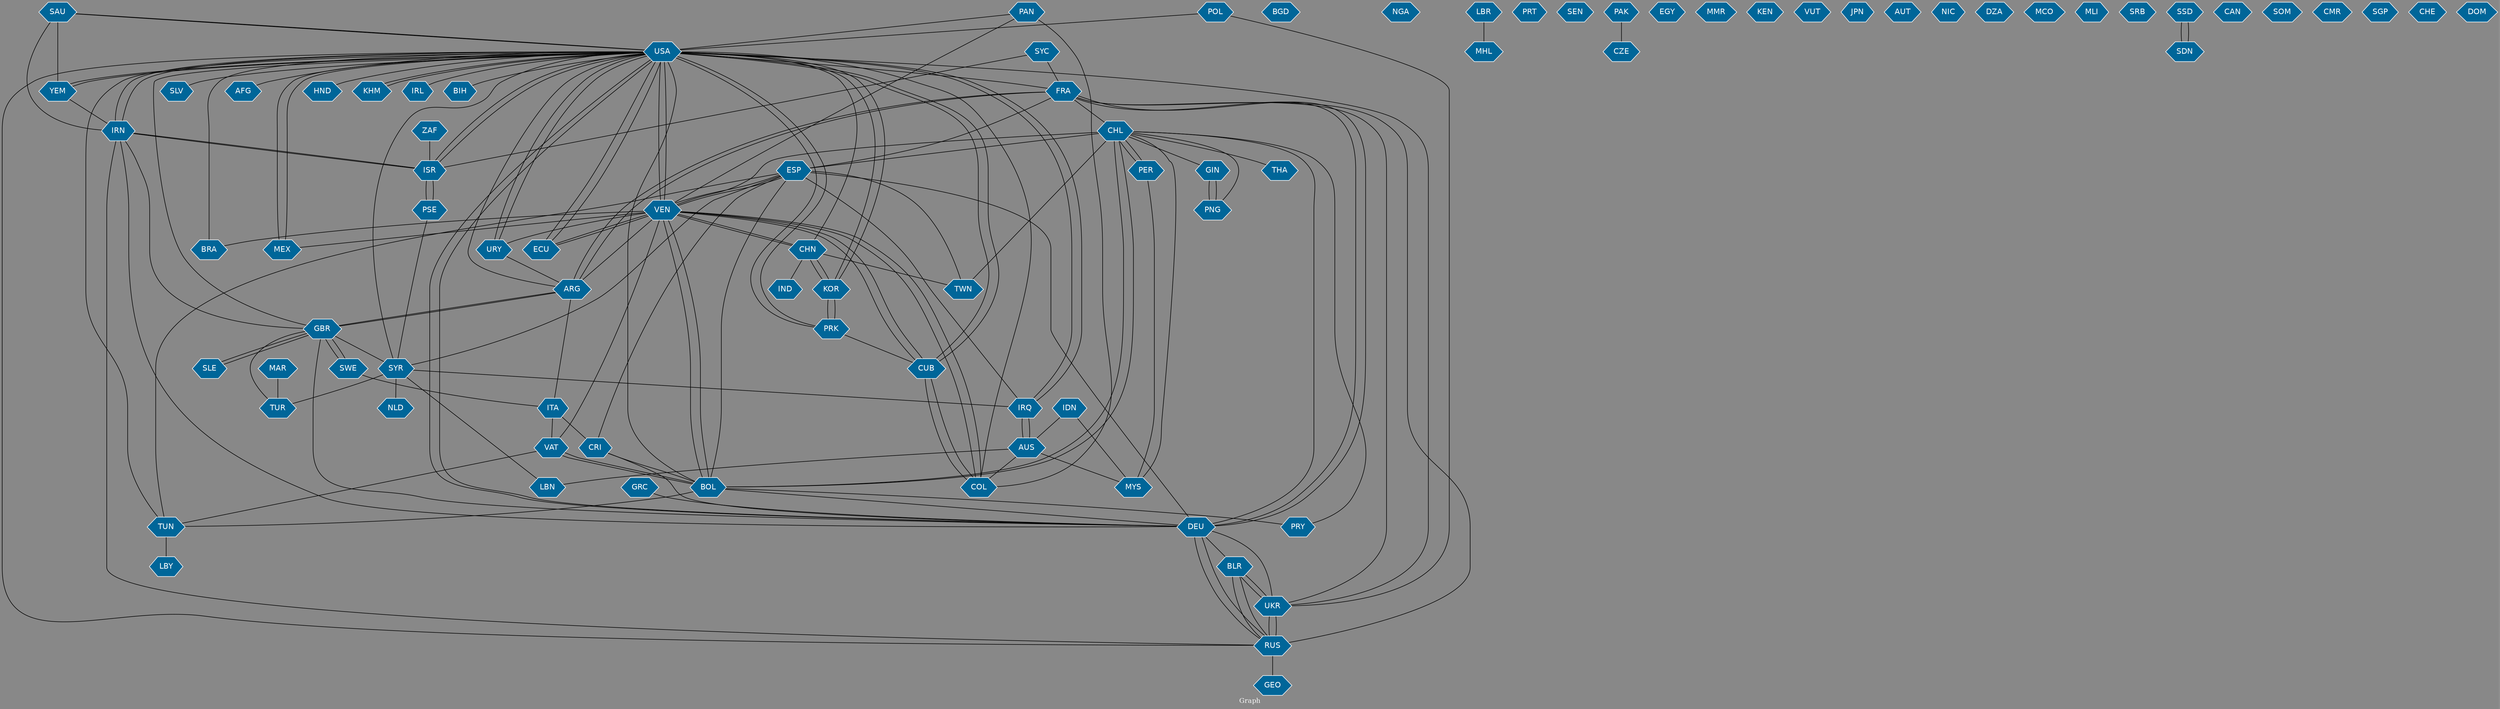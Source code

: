 // Countries together in item graph
graph {
	graph [bgcolor="#888888" fontcolor=white fontsize=12 label="Graph" outputorder=edgesfirst overlap=prism]
	node [color=white fillcolor="#006699" fontcolor=white fontname=Helvetica shape=hexagon style=filled]
	edge [arrowhead=open color=black fontcolor=white fontname=Courier fontsize=12]
		SAU [label=SAU]
		USA [label=USA]
		FRA [label=FRA]
		DEU [label=DEU]
		KOR [label=KOR]
		UKR [label=UKR]
		BGD [label=BGD]
		MEX [label=MEX]
		CHL [label=CHL]
		SYR [label=SYR]
		ESP [label=ESP]
		VEN [label=VEN]
		IRQ [label=IRQ]
		PRK [label=PRK]
		RUS [label=RUS]
		PAN [label=PAN]
		COL [label=COL]
		BRA [label=BRA]
		AUS [label=AUS]
		LBN [label=LBN]
		CHN [label=CHN]
		YEM [label=YEM]
		IND [label=IND]
		ISR [label=ISR]
		BOL [label=BOL]
		NGA [label=NGA]
		GBR [label=GBR]
		LBR [label=LBR]
		ARG [label=ARG]
		SWE [label=SWE]
		ITA [label=ITA]
		URY [label=URY]
		SLV [label=SLV]
		SLE [label=SLE]
		ECU [label=ECU]
		AFG [label=AFG]
		CUB [label=CUB]
		PRT [label=PRT]
		SEN [label=SEN]
		CZE [label=CZE]
		CRI [label=CRI]
		BLR [label=BLR]
		PSE [label=PSE]
		EGY [label=EGY]
		IRN [label=IRN]
		PNG [label=PNG]
		GIN [label=GIN]
		MMR [label=MMR]
		KEN [label=KEN]
		TUR [label=TUR]
		VUT [label=VUT]
		JPN [label=JPN]
		MAR [label=MAR]
		VAT [label=VAT]
		TUN [label=TUN]
		IDN [label=IDN]
		MYS [label=MYS]
		LBY [label=LBY]
		GRC [label=GRC]
		AUT [label=AUT]
		NIC [label=NIC]
		DZA [label=DZA]
		MCO [label=MCO]
		HND [label=HND]
		MLI [label=MLI]
		SYC [label=SYC]
		SRB [label=SRB]
		KHM [label=KHM]
		TWN [label=TWN]
		IRL [label=IRL]
		SSD [label=SSD]
		SDN [label=SDN]
		PAK [label=PAK]
		PER [label=PER]
		NLD [label=NLD]
		CAN [label=CAN]
		ZAF [label=ZAF]
		SOM [label=SOM]
		THA [label=THA]
		PRY [label=PRY]
		BIH [label=BIH]
		GEO [label=GEO]
		CMR [label=CMR]
		SGP [label=SGP]
		POL [label=POL]
		CHE [label=CHE]
		MHL [label=MHL]
		DOM [label=DOM]
			VEN -- VAT [weight=1]
			IDN -- MYS [weight=1]
			SYR -- TUR [weight=1]
			VEN -- USA [weight=21]
			GIN -- PNG [weight=2]
			CHL -- PRY [weight=1]
			SYC -- FRA [weight=1]
			URY -- USA [weight=1]
			USA -- COL [weight=1]
			USA -- IRL [weight=1]
			SYR -- IRQ [weight=1]
			CHN -- TWN [weight=1]
			VEN -- CHN [weight=1]
			AUS -- COL [weight=1]
			SDN -- SSD [weight=1]
			SLE -- GBR [weight=1]
			BRA -- USA [weight=3]
			BOL -- DEU [weight=2]
			GBR -- ARG [weight=1]
			AUS -- IRQ [weight=1]
			IRN -- GBR [weight=1]
			ISR -- IRN [weight=8]
			RUS -- DEU [weight=1]
			IRN -- ISR [weight=4]
			AUS -- LBN [weight=1]
			RUS -- GEO [weight=1]
			USA -- YEM [weight=2]
			CHL -- DEU [weight=1]
			MAR -- TUR [weight=1]
			USA -- KHM [weight=1]
			PRK -- USA [weight=5]
			ECU -- USA [weight=1]
			USA -- ECU [weight=2]
			USA -- IRN [weight=16]
			ARG -- VEN [weight=1]
			CRI -- ESP [weight=1]
			CHL -- PER [weight=2]
			KOR -- PRK [weight=5]
			USA -- AFG [weight=1]
			DEU -- RUS [weight=1]
			TWN -- ESP [weight=1]
			DEU -- BLR [weight=1]
			COL -- CUB [weight=1]
			KOR -- USA [weight=13]
			CHN -- USA [weight=4]
			BOL -- PRY [weight=1]
			GBR -- SLE [weight=1]
			TUN -- VAT [weight=1]
			PNG -- CHL [weight=1]
			PER -- MYS [weight=1]
			CRI -- BOL [weight=1]
			BOL -- TUN [weight=1]
			BLR -- RUS [weight=2]
			CHN -- IND [weight=1]
			PER -- CHL [weight=3]
			TUN -- LBY [weight=1]
			COL -- VEN [weight=2]
			KHM -- USA [weight=1]
			GBR -- DEU [weight=1]
			USA -- IRQ [weight=2]
			BLR -- UKR [weight=1]
			VEN -- MEX [weight=1]
			CHL -- ESP [weight=1]
			CHL -- GIN [weight=1]
			CHN -- VEN [weight=4]
			ARG -- FRA [weight=4]
			LBN -- SYR [weight=1]
			UKR -- USA [weight=4]
			GBR -- SWE [weight=1]
			PSE -- ISR [weight=5]
			ISR -- USA [weight=7]
			USA -- HND [weight=1]
			FRA -- ESP [weight=2]
			ITA -- CRI [weight=1]
			KOR -- CHN [weight=1]
			USA -- SLV [weight=1]
			BOL -- VAT [weight=1]
			ZAF -- ISR [weight=1]
			SYR -- NLD [weight=1]
			FRA -- DEU [weight=4]
			URY -- ARG [weight=1]
			BOL -- USA [weight=4]
			VEN -- CHL [weight=1]
			USA -- KOR [weight=6]
			PNG -- GIN [weight=3]
			GBR -- SYR [weight=2]
			YEM -- SAU [weight=3]
			IRN -- RUS [weight=1]
			DEU -- FRA [weight=3]
			CHL -- THA [weight=1]
			ISR -- PSE [weight=2]
			VAT -- BOL [weight=1]
			FRA -- ARG [weight=2]
			SYC -- ISR [weight=2]
			FRA -- CHL [weight=1]
			VEN -- BOL [weight=2]
			SWE -- GBR [weight=1]
			BOL -- VEN [weight=3]
			ESP -- VEN [weight=3]
			ARG -- ITA [weight=1]
			ESP -- TUN [weight=1]
			MEX -- USA [weight=1]
			VEN -- ECU [weight=1]
			USA -- MEX [weight=2]
			TWN -- CHL [weight=1]
			PAN -- COL [weight=3]
			PRK -- KOR [weight=2]
			RUS -- UKR [weight=3]
			USA -- FRA [weight=1]
			FRA -- RUS [weight=1]
			IRN -- USA [weight=13]
			IRN -- SAU [weight=1]
			VEN -- BRA [weight=1]
			CHL -- BOL [weight=4]
			VEN -- URY [weight=2]
			VEN -- ESP [weight=2]
			CHN -- KOR [weight=1]
			USA -- ARG [weight=1]
			USA -- DEU [weight=2]
			PAK -- CZE [weight=1]
			VEN -- CUB [weight=1]
			PAN -- VEN [weight=2]
			CUB -- VEN [weight=3]
			USA -- PRK [weight=2]
			USA -- ISR [weight=7]
			SYR -- USA [weight=3]
			DEU -- UKR [weight=1]
			UKR -- RUS [weight=8]
			UKR -- BLR [weight=1]
			IRQ -- AUS [weight=1]
			CHL -- MYS [weight=1]
			IRQ -- USA [weight=1]
			PSE -- SYR [weight=2]
			LBR -- MHL [weight=1]
			VEN -- COL [weight=1]
			IRN -- DEU [weight=1]
			SYR -- ESP [weight=2]
			ECU -- VEN [weight=1]
			ESP -- DEU [weight=2]
			CUB -- COL [weight=1]
			USA -- SAU [weight=1]
			ARG -- GBR [weight=1]
			GBR -- TUR [weight=1]
			POL -- USA [weight=1]
			IRQ -- ESP [weight=1]
			SWE -- ITA [weight=1]
			YEM -- USA [weight=2]
			ITA -- VAT [weight=1]
			TUN -- USA [weight=1]
			RUS -- USA [weight=4]
			USA -- CUB [weight=2]
			CRI -- DEU [weight=1]
			DEU -- USA [weight=1]
			USA -- VEN [weight=11]
			PRK -- CUB [weight=2]
			RUS -- BLR [weight=1]
			CUB -- USA [weight=9]
			GRC -- DEU [weight=1]
			PAN -- USA [weight=1]
			ESP -- BOL [weight=1]
			YEM -- IRN [weight=1]
			POL -- UKR [weight=1]
			BOL -- CHL [weight=4]
			USA -- URY [weight=1]
			USA -- BIH [weight=1]
			IDN -- AUS [weight=1]
			SSD -- SDN [weight=2]
			USA -- GBR [weight=1]
			FRA -- UKR [weight=1]
			SAU -- USA [weight=1]
			AUS -- MYS [weight=1]
}